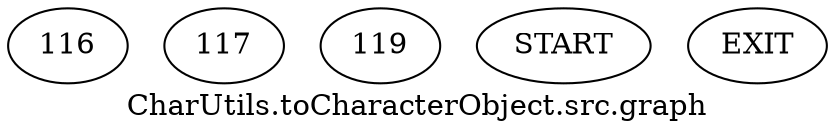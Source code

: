 /* --------------------------------------------------- */
/* Generated by Dr. Garbage Control Flow Graph Factory */
/* http://www.drgarbage.com                            */
/* Version: 4.5.0.201508311741                         */
/* Retrieved on: 2020-01-06 14:25:32.863               */
/* --------------------------------------------------- */
digraph "CharUtils.toCharacterObject.src.graph" {
 graph [label="CharUtils.toCharacterObject.src.graph"];
 2 [label="116" ]
 3 [label="117" ]
 4 [label="119" ]
 5 [label="START" ]
 6 [label="EXIT" ]
 5  2
 2  3
 2  4
 3  6
 4  6
}
